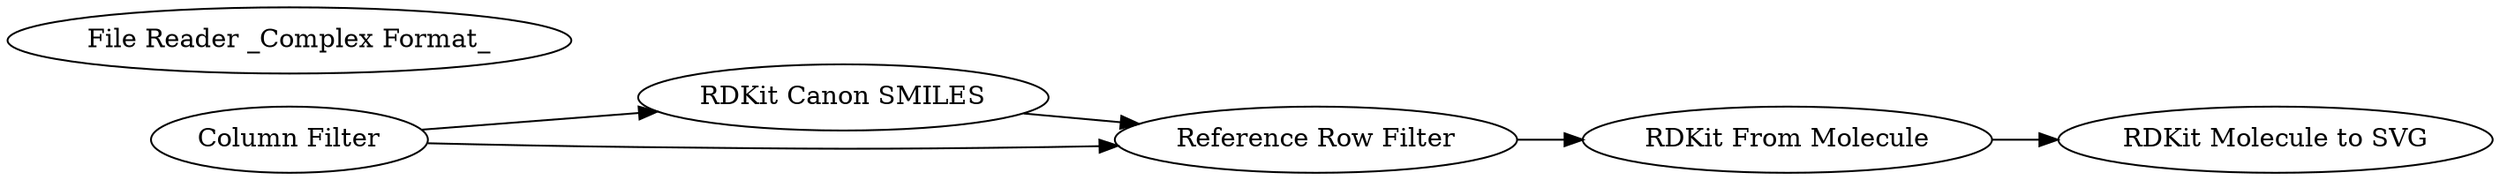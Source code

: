 digraph {
	49 [label="Column Filter"]
	51 [label="RDKit Canon SMILES"]
	52 [label="Reference Row Filter"]
	67 [label="File Reader _Complex Format_"]
	68 [label="RDKit Molecule to SVG"]
	69 [label="RDKit From Molecule"]
	49 -> 51
	49 -> 52
	51 -> 52
	52 -> 69
	69 -> 68
	rankdir=LR
}

